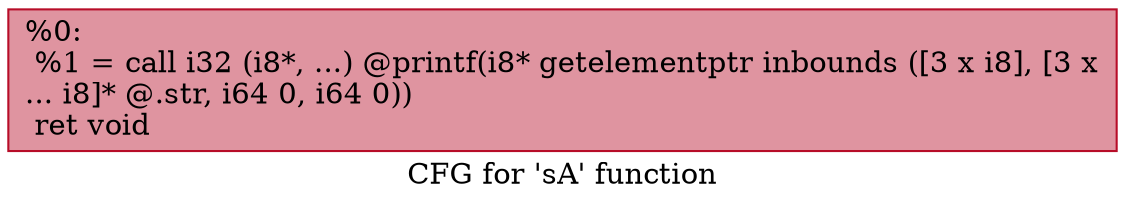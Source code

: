 digraph "CFG for 'sA' function" {
	label="CFG for 'sA' function";

	Node0x559b29740a70 [shape=record,color="#b70d28ff", style=filled, fillcolor="#b70d2870",label="{%0:\l  %1 = call i32 (i8*, ...) @printf(i8* getelementptr inbounds ([3 x i8], [3 x\l... i8]* @.str, i64 0, i64 0))\l  ret void\l}"];
}
